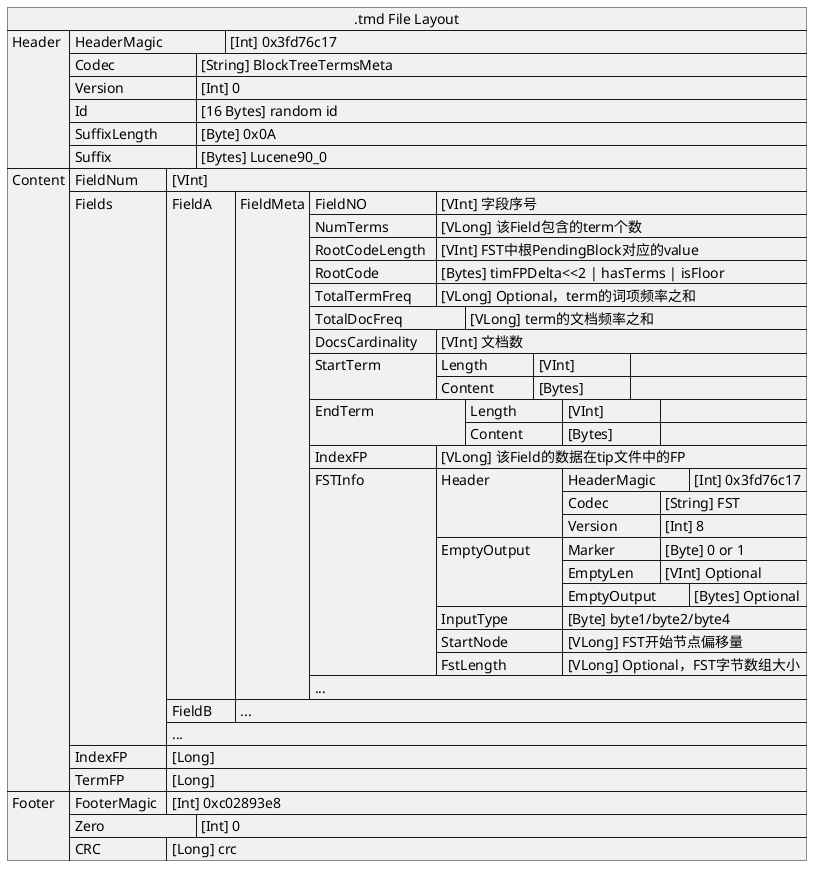 1. tmd文件（term metadata, 词项元数据文件）
    tmd文件保存tip文件中FST的元数据，以及字段级别统计数据。

@startuml
json ".tmd File Layout" as J {
   "Header":[
      {"HeaderMagic\t\t": "[Int] 0x3fd76c17"},
      {"Codec\t\t\t": "[String] BlockTreeTermsMeta"},
      {"Version\t\t\t": "[Int] 0"},
      {"Id\t\t\t\t": "[16 Bytes] random id"},
      {"SuffixLength\t\t": "[Byte] 0x0A"},
      {"Suffix\t\t\t": "[Bytes] Lucene90_0"}
   ],
   "Content":[
      {"FieldNum\t": "[VInt]"},
      {"Fields\t\t": [
          {"FieldA\t": [
             {"FieldMeta": [
                {"FieldNO\t\t\t": "[VInt] 字段序号"},
                {"NumTerms\t\t": "[VLong] 该Field包含的term个数"},
                {"RootCodeLength\t": "[VInt] FST中根PendingBlock对应的value"},
                {"RootCode\t\t": "[Bytes] timFPDelta<<2 | hasTerms | isFloor"},
                {"TotalTermFreq\t": "[VLong] Optional，term的词项频率之和"},
                {"TotalDocFreq\t\t": "[VLong] term的文档频率之和"},
                {"DocsCardinality\t": "[VInt] 文档数"},
                {"StartTerm\t\t": {
                    "Length\t\t": {"[VInt]\t\t":[]},
                    "Content\t\t": {"[Bytes]\t\t":[]}
                }},
                {"EndTerm\t\t\t": {
                    "Length\t\t": {"[VInt]\t\t":[]},
                    "Content\t\t": {"[Bytes]\t\t":[]}
                }},
                {"IndexFP\t\t\t": "[VLong] 该Field的数据在tip文件中的FP"},
                {"FSTInfo\t\t\t": {
                    "Header\t":[
                        {"HeaderMagic\t": "[Int] 0x3fd76c17"},
                        {"Codec\t\t": "[String] FST"},
                        {"Version\t\t": "[Int] 8"}
                    ],
                    "EmptyOutput\t":[
                        {"Marker\t\t": "[Byte] 0 or 1"},
                        {"EmptyLen\t": "[VInt] Optional"},
                        {"EmptyOutput\t": "[Bytes] Optional"}
                    ],
                    "InputType\t": "[Byte] byte1/byte2/byte4",
                    "StartNode\t": "[VLong] FST开始节点偏移量",
                    "FstLength\t": "[VLong] Optional，FST字节数组大小"
                }},
                "..."
             ]}
          ]},
          {"FieldB\t":["..."]},
          "..."
      ]},
      {"IndexFP\t\t": "[Long]"},
      {"TermFP\t\t": "[Long]"}
   ],
   "Footer":[
      {"FooterMagic\t": "[Int] 0xc02893e8"},
      {"Zero\t\t\t": "[Int] 0"},
      {"CRC\t\t\t": "[Long] crc"}
   ]
}
@enduml